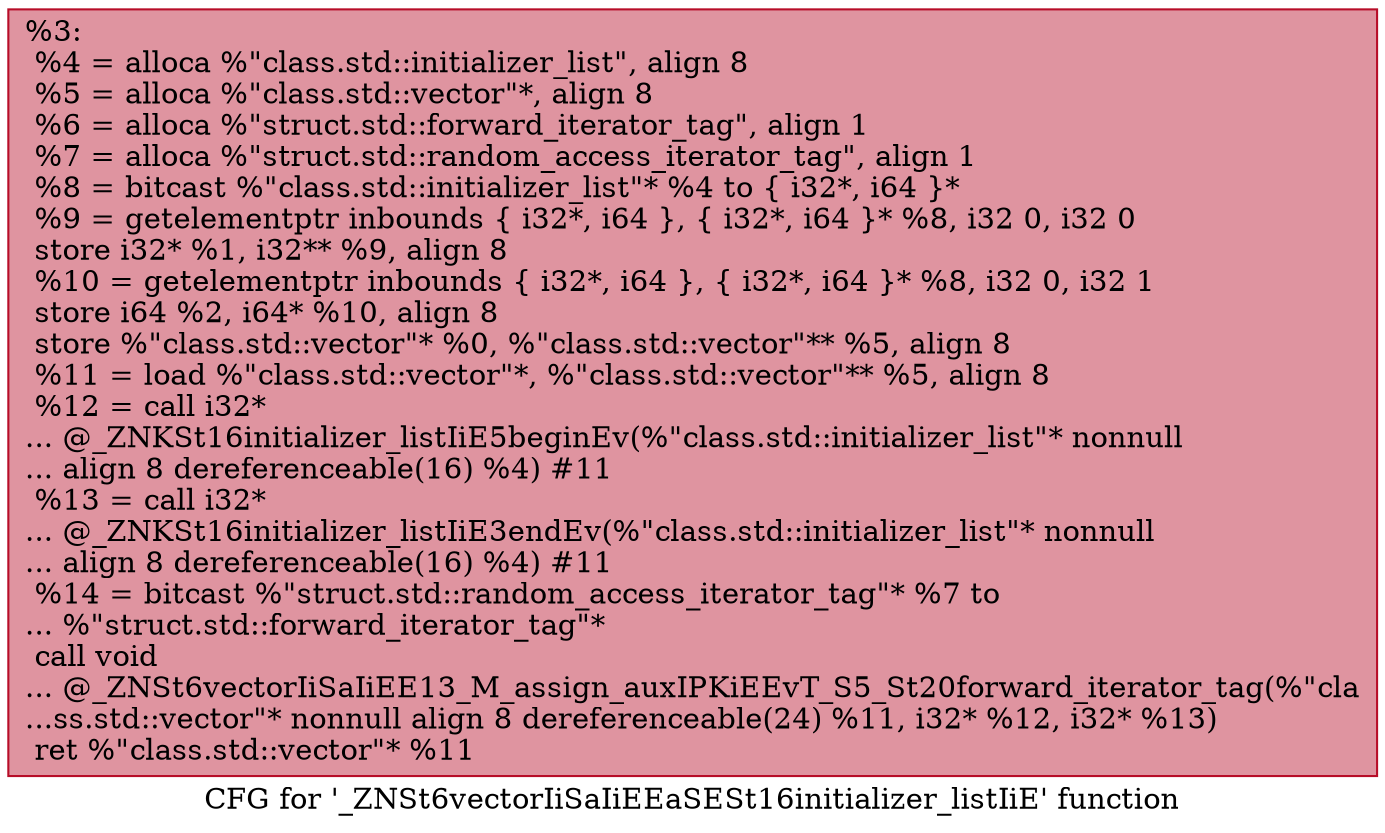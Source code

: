 digraph "CFG for '_ZNSt6vectorIiSaIiEEaSESt16initializer_listIiE' function" {
	label="CFG for '_ZNSt6vectorIiSaIiEEaSESt16initializer_listIiE' function";

	Node0x5617d781dc90 [shape=record,color="#b70d28ff", style=filled, fillcolor="#b70d2870",label="{%3:\l  %4 = alloca %\"class.std::initializer_list\", align 8\l  %5 = alloca %\"class.std::vector\"*, align 8\l  %6 = alloca %\"struct.std::forward_iterator_tag\", align 1\l  %7 = alloca %\"struct.std::random_access_iterator_tag\", align 1\l  %8 = bitcast %\"class.std::initializer_list\"* %4 to \{ i32*, i64 \}*\l  %9 = getelementptr inbounds \{ i32*, i64 \}, \{ i32*, i64 \}* %8, i32 0, i32 0\l  store i32* %1, i32** %9, align 8\l  %10 = getelementptr inbounds \{ i32*, i64 \}, \{ i32*, i64 \}* %8, i32 0, i32 1\l  store i64 %2, i64* %10, align 8\l  store %\"class.std::vector\"* %0, %\"class.std::vector\"** %5, align 8\l  %11 = load %\"class.std::vector\"*, %\"class.std::vector\"** %5, align 8\l  %12 = call i32*\l... @_ZNKSt16initializer_listIiE5beginEv(%\"class.std::initializer_list\"* nonnull\l... align 8 dereferenceable(16) %4) #11\l  %13 = call i32*\l... @_ZNKSt16initializer_listIiE3endEv(%\"class.std::initializer_list\"* nonnull\l... align 8 dereferenceable(16) %4) #11\l  %14 = bitcast %\"struct.std::random_access_iterator_tag\"* %7 to\l... %\"struct.std::forward_iterator_tag\"*\l  call void\l... @_ZNSt6vectorIiSaIiEE13_M_assign_auxIPKiEEvT_S5_St20forward_iterator_tag(%\"cla\l...ss.std::vector\"* nonnull align 8 dereferenceable(24) %11, i32* %12, i32* %13)\l  ret %\"class.std::vector\"* %11\l}"];
}
